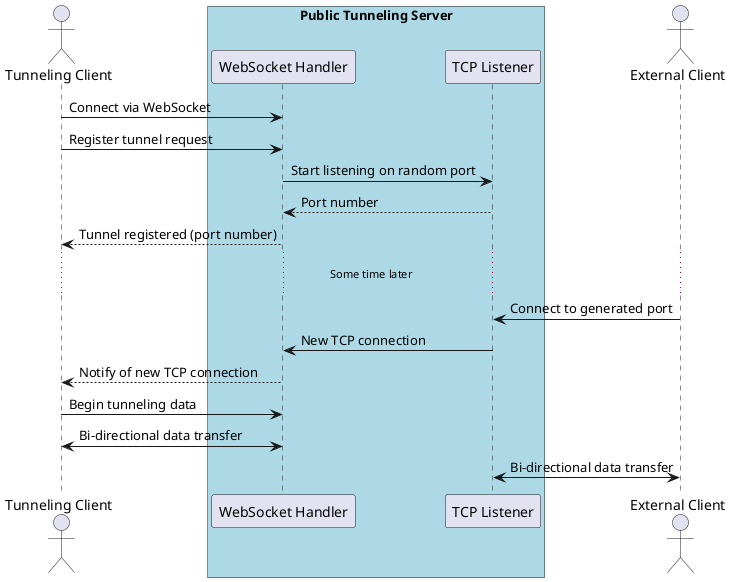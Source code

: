@startuml
actor "Tunneling Client" as TC
box "Public Tunneling Server" #LightBlue
    participant "WebSocket Handler" as WS
    participant "TCP Listener" as TL
end box
actor "External Client" as EC

TC -> WS: Connect via WebSocket
TC -> WS: Register tunnel request
WS -> TL: Start listening on random port
TL --> WS: Port number
WS --> TC: Tunnel registered (port number)

... Some time later ...

EC -> TL: Connect to generated port
TL -> WS: New TCP connection
WS --> TC: Notify of new TCP connection
TC -> WS: Begin tunneling data
WS <-> TC: Bi-directional data transfer
TL <-> EC: Bi-directional data transfer
@enduml